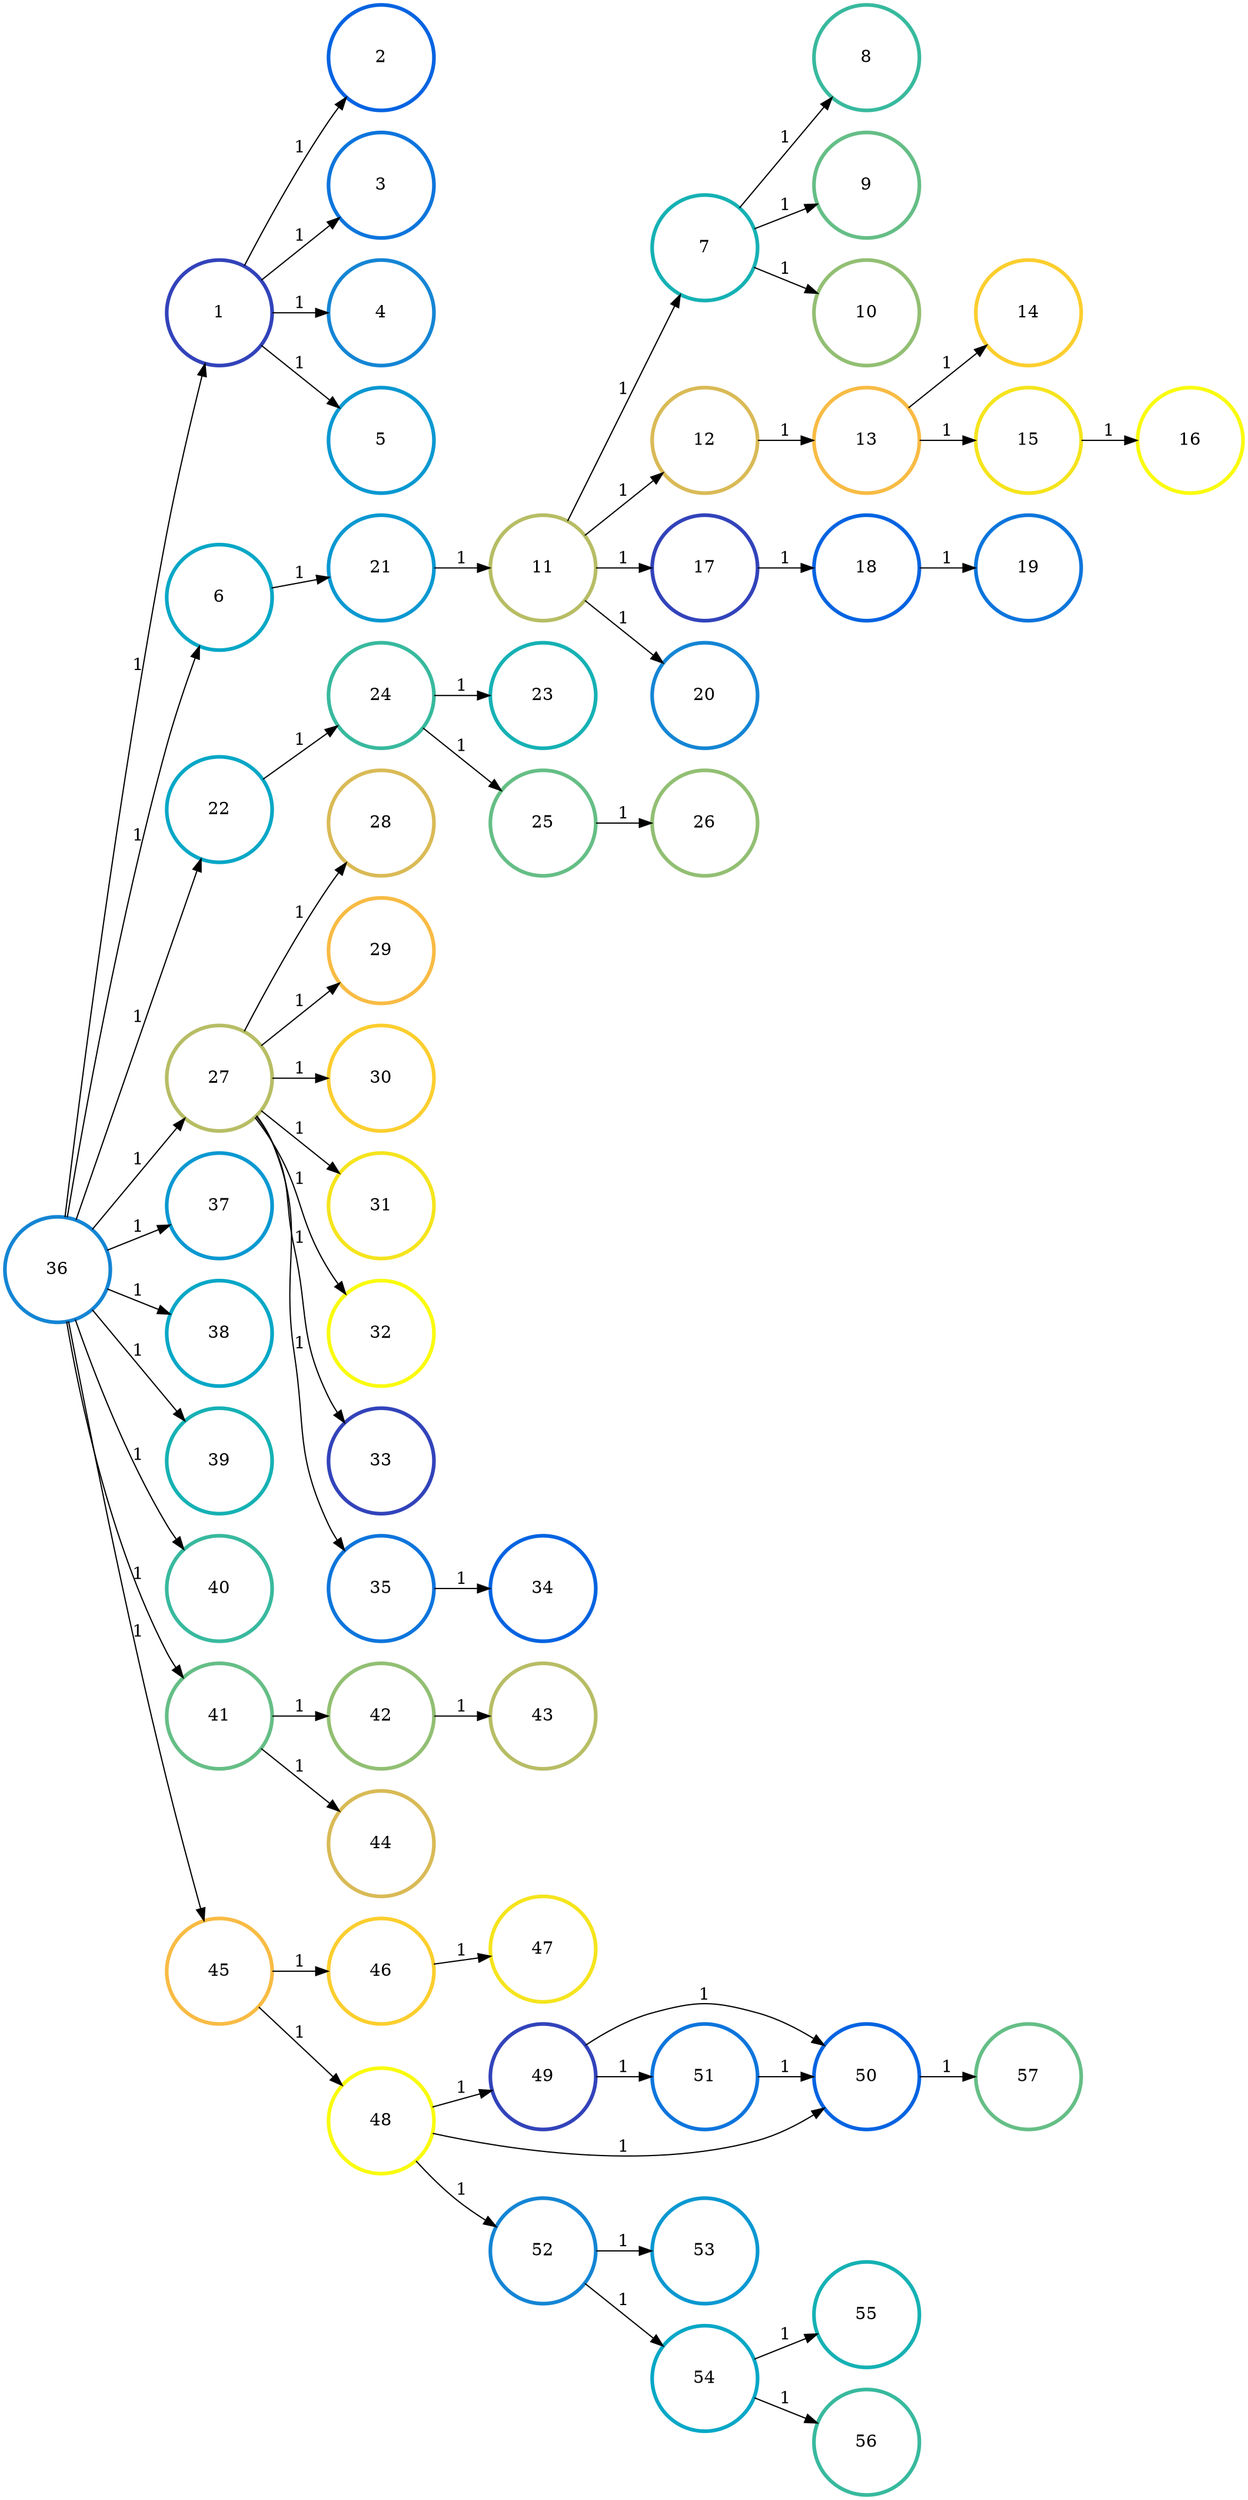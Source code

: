 digraph N {
	overlap="false"
	rankdir="LR"
	0 [label="1",width=1.2,height=1.2,style="",penwidth=3,color="#3243BA"]
	1 [label="2",width=1.2,height=1.2,style="",penwidth=3,color="#0363E1"]
	2 [label="3",width=1.2,height=1.2,style="",penwidth=3,color="#0D75DC"]
	3 [label="4",width=1.2,height=1.2,style="",penwidth=3,color="#1485D4"]
	4 [label="5",width=1.2,height=1.2,style="",penwidth=3,color="#0998D1"]
	5 [label="6",width=1.2,height=1.2,style="",penwidth=3,color="#06A7C6"]
	6 [label="7",width=1.2,height=1.2,style="",penwidth=3,color="#15B1B4"]
	7 [label="8",width=1.2,height=1.2,style="",penwidth=3,color="#38B99E"]
	8 [label="9",width=1.2,height=1.2,style="",penwidth=3,color="#65BE86"]
	9 [label="10",width=1.2,height=1.2,style="",penwidth=3,color="#92BF73"]
	10 [label="11",width=1.2,height=1.2,style="",penwidth=3,color="#B7BD64"]
	11 [label="12",width=1.2,height=1.2,style="",penwidth=3,color="#D9BA56"]
	12 [label="13",width=1.2,height=1.2,style="",penwidth=3,color="#F8BB44"]
	13 [label="14",width=1.2,height=1.2,style="",penwidth=3,color="#FCCE2E"]
	14 [label="15",width=1.2,height=1.2,style="",penwidth=3,color="#F5E41D"]
	15 [label="16",width=1.2,height=1.2,style="",penwidth=3,color="#F9FB0E"]
	16 [label="17",width=1.2,height=1.2,style="",penwidth=3,color="#3243BA"]
	17 [label="18",width=1.2,height=1.2,style="",penwidth=3,color="#0363E1"]
	18 [label="19",width=1.2,height=1.2,style="",penwidth=3,color="#0D75DC"]
	19 [label="20",width=1.2,height=1.2,style="",penwidth=3,color="#1485D4"]
	20 [label="21",width=1.2,height=1.2,style="",penwidth=3,color="#0998D1"]
	21 [label="22",width=1.2,height=1.2,style="",penwidth=3,color="#06A7C6"]
	22 [label="23",width=1.2,height=1.2,style="",penwidth=3,color="#15B1B4"]
	23 [label="24",width=1.2,height=1.2,style="",penwidth=3,color="#38B99E"]
	24 [label="25",width=1.2,height=1.2,style="",penwidth=3,color="#65BE86"]
	25 [label="26",width=1.2,height=1.2,style="",penwidth=3,color="#92BF73"]
	26 [label="27",width=1.2,height=1.2,style="",penwidth=3,color="#B7BD64"]
	27 [label="28",width=1.2,height=1.2,style="",penwidth=3,color="#D9BA56"]
	28 [label="29",width=1.2,height=1.2,style="",penwidth=3,color="#F8BB44"]
	29 [label="30",width=1.2,height=1.2,style="",penwidth=3,color="#FCCE2E"]
	30 [label="31",width=1.2,height=1.2,style="",penwidth=3,color="#F5E41D"]
	31 [label="32",width=1.2,height=1.2,style="",penwidth=3,color="#F9FB0E"]
	32 [label="33",width=1.2,height=1.2,style="",penwidth=3,color="#3243BA"]
	33 [label="34",width=1.2,height=1.2,style="",penwidth=3,color="#0363E1"]
	34 [label="35",width=1.2,height=1.2,style="",penwidth=3,color="#0D75DC"]
	35 [label="36",width=1.2,height=1.2,style="",penwidth=3,color="#1485D4"]
	36 [label="37",width=1.2,height=1.2,style="",penwidth=3,color="#0998D1"]
	37 [label="38",width=1.2,height=1.2,style="",penwidth=3,color="#06A7C6"]
	38 [label="39",width=1.2,height=1.2,style="",penwidth=3,color="#15B1B4"]
	39 [label="40",width=1.2,height=1.2,style="",penwidth=3,color="#38B99E"]
	40 [label="41",width=1.2,height=1.2,style="",penwidth=3,color="#65BE86"]
	41 [label="42",width=1.2,height=1.2,style="",penwidth=3,color="#92BF73"]
	42 [label="43",width=1.2,height=1.2,style="",penwidth=3,color="#B7BD64"]
	43 [label="44",width=1.2,height=1.2,style="",penwidth=3,color="#D9BA56"]
	44 [label="45",width=1.2,height=1.2,style="",penwidth=3,color="#F8BB44"]
	45 [label="46",width=1.2,height=1.2,style="",penwidth=3,color="#FCCE2E"]
	46 [label="47",width=1.2,height=1.2,style="",penwidth=3,color="#F5E41D"]
	47 [label="48",width=1.2,height=1.2,style="",penwidth=3,color="#F9FB0E"]
	48 [label="49",width=1.2,height=1.2,style="",penwidth=3,color="#3243BA"]
	49 [label="50",width=1.2,height=1.2,style="",penwidth=3,color="#0363E1"]
	50 [label="51",width=1.2,height=1.2,style="",penwidth=3,color="#0D75DC"]
	51 [label="52",width=1.2,height=1.2,style="",penwidth=3,color="#1485D4"]
	52 [label="53",width=1.2,height=1.2,style="",penwidth=3,color="#0998D1"]
	53 [label="54",width=1.2,height=1.2,style="",penwidth=3,color="#06A7C6"]
	54 [label="55",width=1.2,height=1.2,style="",penwidth=3,color="#15B1B4"]
	55 [label="56",width=1.2,height=1.2,style="",penwidth=3,color="#38B99E"]
	56 [label="57",width=1.2,height=1.2,style="",penwidth=3,color="#65BE86"]
	0 -> 1 [penwidth=1,color=black,label="1"]
	0 -> 2 [penwidth=1,color=black,label="1"]
	0 -> 3 [penwidth=1,color=black,label="1"]
	0 -> 4 [penwidth=1,color=black,label="1"]
	5 -> 20 [penwidth=1,color=black,label="1"]
	6 -> 7 [penwidth=1,color=black,label="1"]
	6 -> 8 [penwidth=1,color=black,label="1"]
	6 -> 9 [penwidth=1,color=black,label="1"]
	10 -> 6 [penwidth=1,color=black,label="1"]
	10 -> 11 [penwidth=1,color=black,label="1"]
	10 -> 16 [penwidth=1,color=black,label="1"]
	10 -> 19 [penwidth=1,color=black,label="1"]
	11 -> 12 [penwidth=1,color=black,label="1"]
	12 -> 13 [penwidth=1,color=black,label="1"]
	12 -> 14 [penwidth=1,color=black,label="1"]
	14 -> 15 [penwidth=1,color=black,label="1"]
	16 -> 17 [penwidth=1,color=black,label="1"]
	17 -> 18 [penwidth=1,color=black,label="1"]
	20 -> 10 [penwidth=1,color=black,label="1"]
	21 -> 23 [penwidth=1,color=black,label="1"]
	23 -> 22 [penwidth=1,color=black,label="1"]
	23 -> 24 [penwidth=1,color=black,label="1"]
	24 -> 25 [penwidth=1,color=black,label="1"]
	26 -> 27 [penwidth=1,color=black,label="1"]
	26 -> 28 [penwidth=1,color=black,label="1"]
	26 -> 29 [penwidth=1,color=black,label="1"]
	26 -> 30 [penwidth=1,color=black,label="1"]
	26 -> 31 [penwidth=1,color=black,label="1"]
	26 -> 32 [penwidth=1,color=black,label="1"]
	26 -> 34 [penwidth=1,color=black,label="1"]
	34 -> 33 [penwidth=1,color=black,label="1"]
	35 -> 0 [penwidth=1,color=black,label="1"]
	35 -> 5 [penwidth=1,color=black,label="1"]
	35 -> 21 [penwidth=1,color=black,label="1"]
	35 -> 26 [penwidth=1,color=black,label="1"]
	35 -> 36 [penwidth=1,color=black,label="1"]
	35 -> 37 [penwidth=1,color=black,label="1"]
	35 -> 38 [penwidth=1,color=black,label="1"]
	35 -> 39 [penwidth=1,color=black,label="1"]
	35 -> 40 [penwidth=1,color=black,label="1"]
	35 -> 44 [penwidth=1,color=black,label="1"]
	40 -> 41 [penwidth=1,color=black,label="1"]
	40 -> 43 [penwidth=1,color=black,label="1"]
	41 -> 42 [penwidth=1,color=black,label="1"]
	44 -> 45 [penwidth=1,color=black,label="1"]
	44 -> 47 [penwidth=1,color=black,label="1"]
	45 -> 46 [penwidth=1,color=black,label="1"]
	47 -> 48 [penwidth=1,color=black,label="1"]
	47 -> 49 [penwidth=1,color=black,label="1"]
	47 -> 51 [penwidth=1,color=black,label="1"]
	48 -> 49 [penwidth=1,color=black,label="1"]
	48 -> 50 [penwidth=1,color=black,label="1"]
	49 -> 56 [penwidth=1,color=black,label="1"]
	50 -> 49 [penwidth=1,color=black,label="1"]
	51 -> 52 [penwidth=1,color=black,label="1"]
	51 -> 53 [penwidth=1,color=black,label="1"]
	53 -> 54 [penwidth=1,color=black,label="1"]
	53 -> 55 [penwidth=1,color=black,label="1"]
}
